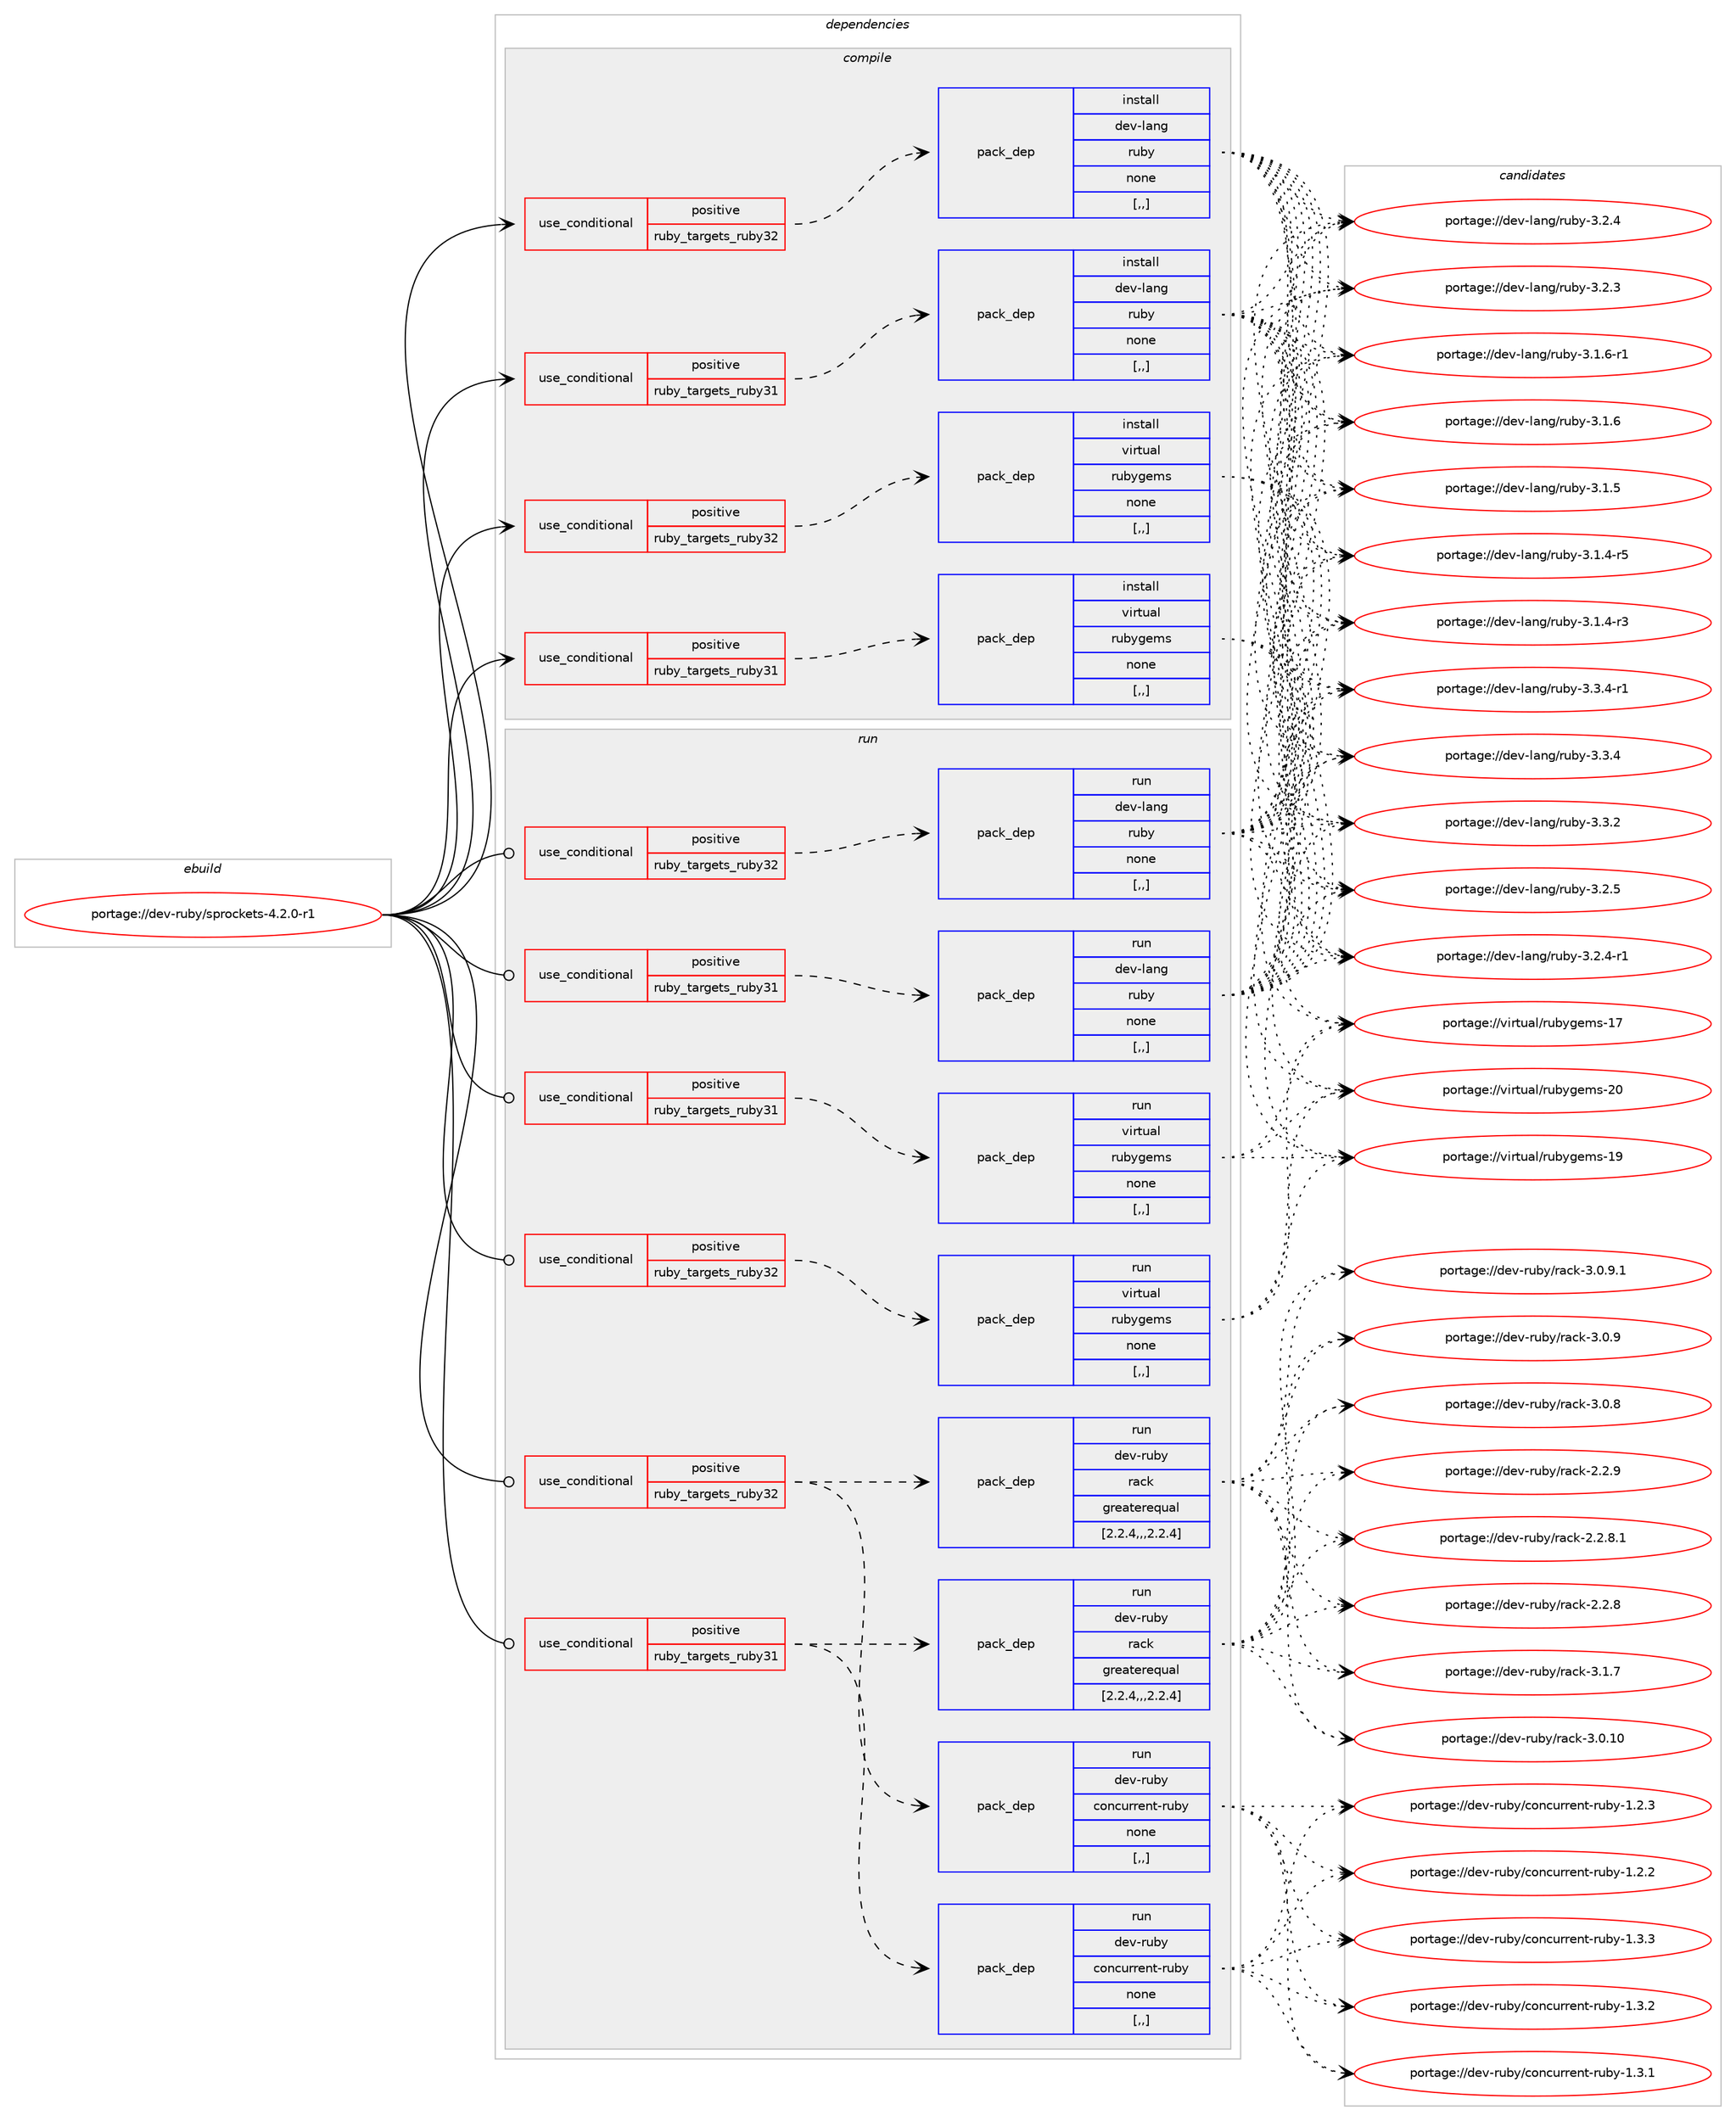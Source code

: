 digraph prolog {

# *************
# Graph options
# *************

newrank=true;
concentrate=true;
compound=true;
graph [rankdir=LR,fontname=Helvetica,fontsize=10,ranksep=1.5];#, ranksep=2.5, nodesep=0.2];
edge  [arrowhead=vee];
node  [fontname=Helvetica,fontsize=10];

# **********
# The ebuild
# **********

subgraph cluster_leftcol {
color=gray;
label=<<i>ebuild</i>>;
id [label="portage://dev-ruby/sprockets-4.2.0-r1", color=red, width=4, href="../dev-ruby/sprockets-4.2.0-r1.svg"];
}

# ****************
# The dependencies
# ****************

subgraph cluster_midcol {
color=gray;
label=<<i>dependencies</i>>;
subgraph cluster_compile {
fillcolor="#eeeeee";
style=filled;
label=<<i>compile</i>>;
subgraph cond56926 {
dependency204009 [label=<<TABLE BORDER="0" CELLBORDER="1" CELLSPACING="0" CELLPADDING="4"><TR><TD ROWSPAN="3" CELLPADDING="10">use_conditional</TD></TR><TR><TD>positive</TD></TR><TR><TD>ruby_targets_ruby31</TD></TR></TABLE>>, shape=none, color=red];
subgraph pack145697 {
dependency204010 [label=<<TABLE BORDER="0" CELLBORDER="1" CELLSPACING="0" CELLPADDING="4" WIDTH="220"><TR><TD ROWSPAN="6" CELLPADDING="30">pack_dep</TD></TR><TR><TD WIDTH="110">install</TD></TR><TR><TD>dev-lang</TD></TR><TR><TD>ruby</TD></TR><TR><TD>none</TD></TR><TR><TD>[,,]</TD></TR></TABLE>>, shape=none, color=blue];
}
dependency204009:e -> dependency204010:w [weight=20,style="dashed",arrowhead="vee"];
}
id:e -> dependency204009:w [weight=20,style="solid",arrowhead="vee"];
subgraph cond56927 {
dependency204011 [label=<<TABLE BORDER="0" CELLBORDER="1" CELLSPACING="0" CELLPADDING="4"><TR><TD ROWSPAN="3" CELLPADDING="10">use_conditional</TD></TR><TR><TD>positive</TD></TR><TR><TD>ruby_targets_ruby31</TD></TR></TABLE>>, shape=none, color=red];
subgraph pack145698 {
dependency204012 [label=<<TABLE BORDER="0" CELLBORDER="1" CELLSPACING="0" CELLPADDING="4" WIDTH="220"><TR><TD ROWSPAN="6" CELLPADDING="30">pack_dep</TD></TR><TR><TD WIDTH="110">install</TD></TR><TR><TD>virtual</TD></TR><TR><TD>rubygems</TD></TR><TR><TD>none</TD></TR><TR><TD>[,,]</TD></TR></TABLE>>, shape=none, color=blue];
}
dependency204011:e -> dependency204012:w [weight=20,style="dashed",arrowhead="vee"];
}
id:e -> dependency204011:w [weight=20,style="solid",arrowhead="vee"];
subgraph cond56928 {
dependency204013 [label=<<TABLE BORDER="0" CELLBORDER="1" CELLSPACING="0" CELLPADDING="4"><TR><TD ROWSPAN="3" CELLPADDING="10">use_conditional</TD></TR><TR><TD>positive</TD></TR><TR><TD>ruby_targets_ruby32</TD></TR></TABLE>>, shape=none, color=red];
subgraph pack145699 {
dependency204014 [label=<<TABLE BORDER="0" CELLBORDER="1" CELLSPACING="0" CELLPADDING="4" WIDTH="220"><TR><TD ROWSPAN="6" CELLPADDING="30">pack_dep</TD></TR><TR><TD WIDTH="110">install</TD></TR><TR><TD>dev-lang</TD></TR><TR><TD>ruby</TD></TR><TR><TD>none</TD></TR><TR><TD>[,,]</TD></TR></TABLE>>, shape=none, color=blue];
}
dependency204013:e -> dependency204014:w [weight=20,style="dashed",arrowhead="vee"];
}
id:e -> dependency204013:w [weight=20,style="solid",arrowhead="vee"];
subgraph cond56929 {
dependency204015 [label=<<TABLE BORDER="0" CELLBORDER="1" CELLSPACING="0" CELLPADDING="4"><TR><TD ROWSPAN="3" CELLPADDING="10">use_conditional</TD></TR><TR><TD>positive</TD></TR><TR><TD>ruby_targets_ruby32</TD></TR></TABLE>>, shape=none, color=red];
subgraph pack145700 {
dependency204016 [label=<<TABLE BORDER="0" CELLBORDER="1" CELLSPACING="0" CELLPADDING="4" WIDTH="220"><TR><TD ROWSPAN="6" CELLPADDING="30">pack_dep</TD></TR><TR><TD WIDTH="110">install</TD></TR><TR><TD>virtual</TD></TR><TR><TD>rubygems</TD></TR><TR><TD>none</TD></TR><TR><TD>[,,]</TD></TR></TABLE>>, shape=none, color=blue];
}
dependency204015:e -> dependency204016:w [weight=20,style="dashed",arrowhead="vee"];
}
id:e -> dependency204015:w [weight=20,style="solid",arrowhead="vee"];
}
subgraph cluster_compileandrun {
fillcolor="#eeeeee";
style=filled;
label=<<i>compile and run</i>>;
}
subgraph cluster_run {
fillcolor="#eeeeee";
style=filled;
label=<<i>run</i>>;
subgraph cond56930 {
dependency204017 [label=<<TABLE BORDER="0" CELLBORDER="1" CELLSPACING="0" CELLPADDING="4"><TR><TD ROWSPAN="3" CELLPADDING="10">use_conditional</TD></TR><TR><TD>positive</TD></TR><TR><TD>ruby_targets_ruby31</TD></TR></TABLE>>, shape=none, color=red];
subgraph pack145701 {
dependency204018 [label=<<TABLE BORDER="0" CELLBORDER="1" CELLSPACING="0" CELLPADDING="4" WIDTH="220"><TR><TD ROWSPAN="6" CELLPADDING="30">pack_dep</TD></TR><TR><TD WIDTH="110">run</TD></TR><TR><TD>dev-lang</TD></TR><TR><TD>ruby</TD></TR><TR><TD>none</TD></TR><TR><TD>[,,]</TD></TR></TABLE>>, shape=none, color=blue];
}
dependency204017:e -> dependency204018:w [weight=20,style="dashed",arrowhead="vee"];
}
id:e -> dependency204017:w [weight=20,style="solid",arrowhead="odot"];
subgraph cond56931 {
dependency204019 [label=<<TABLE BORDER="0" CELLBORDER="1" CELLSPACING="0" CELLPADDING="4"><TR><TD ROWSPAN="3" CELLPADDING="10">use_conditional</TD></TR><TR><TD>positive</TD></TR><TR><TD>ruby_targets_ruby31</TD></TR></TABLE>>, shape=none, color=red];
subgraph pack145702 {
dependency204020 [label=<<TABLE BORDER="0" CELLBORDER="1" CELLSPACING="0" CELLPADDING="4" WIDTH="220"><TR><TD ROWSPAN="6" CELLPADDING="30">pack_dep</TD></TR><TR><TD WIDTH="110">run</TD></TR><TR><TD>dev-ruby</TD></TR><TR><TD>concurrent-ruby</TD></TR><TR><TD>none</TD></TR><TR><TD>[,,]</TD></TR></TABLE>>, shape=none, color=blue];
}
dependency204019:e -> dependency204020:w [weight=20,style="dashed",arrowhead="vee"];
subgraph pack145703 {
dependency204021 [label=<<TABLE BORDER="0" CELLBORDER="1" CELLSPACING="0" CELLPADDING="4" WIDTH="220"><TR><TD ROWSPAN="6" CELLPADDING="30">pack_dep</TD></TR><TR><TD WIDTH="110">run</TD></TR><TR><TD>dev-ruby</TD></TR><TR><TD>rack</TD></TR><TR><TD>greaterequal</TD></TR><TR><TD>[2.2.4,,,2.2.4]</TD></TR></TABLE>>, shape=none, color=blue];
}
dependency204019:e -> dependency204021:w [weight=20,style="dashed",arrowhead="vee"];
}
id:e -> dependency204019:w [weight=20,style="solid",arrowhead="odot"];
subgraph cond56932 {
dependency204022 [label=<<TABLE BORDER="0" CELLBORDER="1" CELLSPACING="0" CELLPADDING="4"><TR><TD ROWSPAN="3" CELLPADDING="10">use_conditional</TD></TR><TR><TD>positive</TD></TR><TR><TD>ruby_targets_ruby31</TD></TR></TABLE>>, shape=none, color=red];
subgraph pack145704 {
dependency204023 [label=<<TABLE BORDER="0" CELLBORDER="1" CELLSPACING="0" CELLPADDING="4" WIDTH="220"><TR><TD ROWSPAN="6" CELLPADDING="30">pack_dep</TD></TR><TR><TD WIDTH="110">run</TD></TR><TR><TD>virtual</TD></TR><TR><TD>rubygems</TD></TR><TR><TD>none</TD></TR><TR><TD>[,,]</TD></TR></TABLE>>, shape=none, color=blue];
}
dependency204022:e -> dependency204023:w [weight=20,style="dashed",arrowhead="vee"];
}
id:e -> dependency204022:w [weight=20,style="solid",arrowhead="odot"];
subgraph cond56933 {
dependency204024 [label=<<TABLE BORDER="0" CELLBORDER="1" CELLSPACING="0" CELLPADDING="4"><TR><TD ROWSPAN="3" CELLPADDING="10">use_conditional</TD></TR><TR><TD>positive</TD></TR><TR><TD>ruby_targets_ruby32</TD></TR></TABLE>>, shape=none, color=red];
subgraph pack145705 {
dependency204025 [label=<<TABLE BORDER="0" CELLBORDER="1" CELLSPACING="0" CELLPADDING="4" WIDTH="220"><TR><TD ROWSPAN="6" CELLPADDING="30">pack_dep</TD></TR><TR><TD WIDTH="110">run</TD></TR><TR><TD>dev-lang</TD></TR><TR><TD>ruby</TD></TR><TR><TD>none</TD></TR><TR><TD>[,,]</TD></TR></TABLE>>, shape=none, color=blue];
}
dependency204024:e -> dependency204025:w [weight=20,style="dashed",arrowhead="vee"];
}
id:e -> dependency204024:w [weight=20,style="solid",arrowhead="odot"];
subgraph cond56934 {
dependency204026 [label=<<TABLE BORDER="0" CELLBORDER="1" CELLSPACING="0" CELLPADDING="4"><TR><TD ROWSPAN="3" CELLPADDING="10">use_conditional</TD></TR><TR><TD>positive</TD></TR><TR><TD>ruby_targets_ruby32</TD></TR></TABLE>>, shape=none, color=red];
subgraph pack145706 {
dependency204027 [label=<<TABLE BORDER="0" CELLBORDER="1" CELLSPACING="0" CELLPADDING="4" WIDTH="220"><TR><TD ROWSPAN="6" CELLPADDING="30">pack_dep</TD></TR><TR><TD WIDTH="110">run</TD></TR><TR><TD>dev-ruby</TD></TR><TR><TD>concurrent-ruby</TD></TR><TR><TD>none</TD></TR><TR><TD>[,,]</TD></TR></TABLE>>, shape=none, color=blue];
}
dependency204026:e -> dependency204027:w [weight=20,style="dashed",arrowhead="vee"];
subgraph pack145707 {
dependency204028 [label=<<TABLE BORDER="0" CELLBORDER="1" CELLSPACING="0" CELLPADDING="4" WIDTH="220"><TR><TD ROWSPAN="6" CELLPADDING="30">pack_dep</TD></TR><TR><TD WIDTH="110">run</TD></TR><TR><TD>dev-ruby</TD></TR><TR><TD>rack</TD></TR><TR><TD>greaterequal</TD></TR><TR><TD>[2.2.4,,,2.2.4]</TD></TR></TABLE>>, shape=none, color=blue];
}
dependency204026:e -> dependency204028:w [weight=20,style="dashed",arrowhead="vee"];
}
id:e -> dependency204026:w [weight=20,style="solid",arrowhead="odot"];
subgraph cond56935 {
dependency204029 [label=<<TABLE BORDER="0" CELLBORDER="1" CELLSPACING="0" CELLPADDING="4"><TR><TD ROWSPAN="3" CELLPADDING="10">use_conditional</TD></TR><TR><TD>positive</TD></TR><TR><TD>ruby_targets_ruby32</TD></TR></TABLE>>, shape=none, color=red];
subgraph pack145708 {
dependency204030 [label=<<TABLE BORDER="0" CELLBORDER="1" CELLSPACING="0" CELLPADDING="4" WIDTH="220"><TR><TD ROWSPAN="6" CELLPADDING="30">pack_dep</TD></TR><TR><TD WIDTH="110">run</TD></TR><TR><TD>virtual</TD></TR><TR><TD>rubygems</TD></TR><TR><TD>none</TD></TR><TR><TD>[,,]</TD></TR></TABLE>>, shape=none, color=blue];
}
dependency204029:e -> dependency204030:w [weight=20,style="dashed",arrowhead="vee"];
}
id:e -> dependency204029:w [weight=20,style="solid",arrowhead="odot"];
}
}

# **************
# The candidates
# **************

subgraph cluster_choices {
rank=same;
color=gray;
label=<<i>candidates</i>>;

subgraph choice145697 {
color=black;
nodesep=1;
choice100101118451089711010347114117981214551465146524511449 [label="portage://dev-lang/ruby-3.3.4-r1", color=red, width=4,href="../dev-lang/ruby-3.3.4-r1.svg"];
choice10010111845108971101034711411798121455146514652 [label="portage://dev-lang/ruby-3.3.4", color=red, width=4,href="../dev-lang/ruby-3.3.4.svg"];
choice10010111845108971101034711411798121455146514650 [label="portage://dev-lang/ruby-3.3.2", color=red, width=4,href="../dev-lang/ruby-3.3.2.svg"];
choice10010111845108971101034711411798121455146504653 [label="portage://dev-lang/ruby-3.2.5", color=red, width=4,href="../dev-lang/ruby-3.2.5.svg"];
choice100101118451089711010347114117981214551465046524511449 [label="portage://dev-lang/ruby-3.2.4-r1", color=red, width=4,href="../dev-lang/ruby-3.2.4-r1.svg"];
choice10010111845108971101034711411798121455146504652 [label="portage://dev-lang/ruby-3.2.4", color=red, width=4,href="../dev-lang/ruby-3.2.4.svg"];
choice10010111845108971101034711411798121455146504651 [label="portage://dev-lang/ruby-3.2.3", color=red, width=4,href="../dev-lang/ruby-3.2.3.svg"];
choice100101118451089711010347114117981214551464946544511449 [label="portage://dev-lang/ruby-3.1.6-r1", color=red, width=4,href="../dev-lang/ruby-3.1.6-r1.svg"];
choice10010111845108971101034711411798121455146494654 [label="portage://dev-lang/ruby-3.1.6", color=red, width=4,href="../dev-lang/ruby-3.1.6.svg"];
choice10010111845108971101034711411798121455146494653 [label="portage://dev-lang/ruby-3.1.5", color=red, width=4,href="../dev-lang/ruby-3.1.5.svg"];
choice100101118451089711010347114117981214551464946524511453 [label="portage://dev-lang/ruby-3.1.4-r5", color=red, width=4,href="../dev-lang/ruby-3.1.4-r5.svg"];
choice100101118451089711010347114117981214551464946524511451 [label="portage://dev-lang/ruby-3.1.4-r3", color=red, width=4,href="../dev-lang/ruby-3.1.4-r3.svg"];
dependency204010:e -> choice100101118451089711010347114117981214551465146524511449:w [style=dotted,weight="100"];
dependency204010:e -> choice10010111845108971101034711411798121455146514652:w [style=dotted,weight="100"];
dependency204010:e -> choice10010111845108971101034711411798121455146514650:w [style=dotted,weight="100"];
dependency204010:e -> choice10010111845108971101034711411798121455146504653:w [style=dotted,weight="100"];
dependency204010:e -> choice100101118451089711010347114117981214551465046524511449:w [style=dotted,weight="100"];
dependency204010:e -> choice10010111845108971101034711411798121455146504652:w [style=dotted,weight="100"];
dependency204010:e -> choice10010111845108971101034711411798121455146504651:w [style=dotted,weight="100"];
dependency204010:e -> choice100101118451089711010347114117981214551464946544511449:w [style=dotted,weight="100"];
dependency204010:e -> choice10010111845108971101034711411798121455146494654:w [style=dotted,weight="100"];
dependency204010:e -> choice10010111845108971101034711411798121455146494653:w [style=dotted,weight="100"];
dependency204010:e -> choice100101118451089711010347114117981214551464946524511453:w [style=dotted,weight="100"];
dependency204010:e -> choice100101118451089711010347114117981214551464946524511451:w [style=dotted,weight="100"];
}
subgraph choice145698 {
color=black;
nodesep=1;
choice118105114116117971084711411798121103101109115455048 [label="portage://virtual/rubygems-20", color=red, width=4,href="../virtual/rubygems-20.svg"];
choice118105114116117971084711411798121103101109115454957 [label="portage://virtual/rubygems-19", color=red, width=4,href="../virtual/rubygems-19.svg"];
choice118105114116117971084711411798121103101109115454955 [label="portage://virtual/rubygems-17", color=red, width=4,href="../virtual/rubygems-17.svg"];
dependency204012:e -> choice118105114116117971084711411798121103101109115455048:w [style=dotted,weight="100"];
dependency204012:e -> choice118105114116117971084711411798121103101109115454957:w [style=dotted,weight="100"];
dependency204012:e -> choice118105114116117971084711411798121103101109115454955:w [style=dotted,weight="100"];
}
subgraph choice145699 {
color=black;
nodesep=1;
choice100101118451089711010347114117981214551465146524511449 [label="portage://dev-lang/ruby-3.3.4-r1", color=red, width=4,href="../dev-lang/ruby-3.3.4-r1.svg"];
choice10010111845108971101034711411798121455146514652 [label="portage://dev-lang/ruby-3.3.4", color=red, width=4,href="../dev-lang/ruby-3.3.4.svg"];
choice10010111845108971101034711411798121455146514650 [label="portage://dev-lang/ruby-3.3.2", color=red, width=4,href="../dev-lang/ruby-3.3.2.svg"];
choice10010111845108971101034711411798121455146504653 [label="portage://dev-lang/ruby-3.2.5", color=red, width=4,href="../dev-lang/ruby-3.2.5.svg"];
choice100101118451089711010347114117981214551465046524511449 [label="portage://dev-lang/ruby-3.2.4-r1", color=red, width=4,href="../dev-lang/ruby-3.2.4-r1.svg"];
choice10010111845108971101034711411798121455146504652 [label="portage://dev-lang/ruby-3.2.4", color=red, width=4,href="../dev-lang/ruby-3.2.4.svg"];
choice10010111845108971101034711411798121455146504651 [label="portage://dev-lang/ruby-3.2.3", color=red, width=4,href="../dev-lang/ruby-3.2.3.svg"];
choice100101118451089711010347114117981214551464946544511449 [label="portage://dev-lang/ruby-3.1.6-r1", color=red, width=4,href="../dev-lang/ruby-3.1.6-r1.svg"];
choice10010111845108971101034711411798121455146494654 [label="portage://dev-lang/ruby-3.1.6", color=red, width=4,href="../dev-lang/ruby-3.1.6.svg"];
choice10010111845108971101034711411798121455146494653 [label="portage://dev-lang/ruby-3.1.5", color=red, width=4,href="../dev-lang/ruby-3.1.5.svg"];
choice100101118451089711010347114117981214551464946524511453 [label="portage://dev-lang/ruby-3.1.4-r5", color=red, width=4,href="../dev-lang/ruby-3.1.4-r5.svg"];
choice100101118451089711010347114117981214551464946524511451 [label="portage://dev-lang/ruby-3.1.4-r3", color=red, width=4,href="../dev-lang/ruby-3.1.4-r3.svg"];
dependency204014:e -> choice100101118451089711010347114117981214551465146524511449:w [style=dotted,weight="100"];
dependency204014:e -> choice10010111845108971101034711411798121455146514652:w [style=dotted,weight="100"];
dependency204014:e -> choice10010111845108971101034711411798121455146514650:w [style=dotted,weight="100"];
dependency204014:e -> choice10010111845108971101034711411798121455146504653:w [style=dotted,weight="100"];
dependency204014:e -> choice100101118451089711010347114117981214551465046524511449:w [style=dotted,weight="100"];
dependency204014:e -> choice10010111845108971101034711411798121455146504652:w [style=dotted,weight="100"];
dependency204014:e -> choice10010111845108971101034711411798121455146504651:w [style=dotted,weight="100"];
dependency204014:e -> choice100101118451089711010347114117981214551464946544511449:w [style=dotted,weight="100"];
dependency204014:e -> choice10010111845108971101034711411798121455146494654:w [style=dotted,weight="100"];
dependency204014:e -> choice10010111845108971101034711411798121455146494653:w [style=dotted,weight="100"];
dependency204014:e -> choice100101118451089711010347114117981214551464946524511453:w [style=dotted,weight="100"];
dependency204014:e -> choice100101118451089711010347114117981214551464946524511451:w [style=dotted,weight="100"];
}
subgraph choice145700 {
color=black;
nodesep=1;
choice118105114116117971084711411798121103101109115455048 [label="portage://virtual/rubygems-20", color=red, width=4,href="../virtual/rubygems-20.svg"];
choice118105114116117971084711411798121103101109115454957 [label="portage://virtual/rubygems-19", color=red, width=4,href="../virtual/rubygems-19.svg"];
choice118105114116117971084711411798121103101109115454955 [label="portage://virtual/rubygems-17", color=red, width=4,href="../virtual/rubygems-17.svg"];
dependency204016:e -> choice118105114116117971084711411798121103101109115455048:w [style=dotted,weight="100"];
dependency204016:e -> choice118105114116117971084711411798121103101109115454957:w [style=dotted,weight="100"];
dependency204016:e -> choice118105114116117971084711411798121103101109115454955:w [style=dotted,weight="100"];
}
subgraph choice145701 {
color=black;
nodesep=1;
choice100101118451089711010347114117981214551465146524511449 [label="portage://dev-lang/ruby-3.3.4-r1", color=red, width=4,href="../dev-lang/ruby-3.3.4-r1.svg"];
choice10010111845108971101034711411798121455146514652 [label="portage://dev-lang/ruby-3.3.4", color=red, width=4,href="../dev-lang/ruby-3.3.4.svg"];
choice10010111845108971101034711411798121455146514650 [label="portage://dev-lang/ruby-3.3.2", color=red, width=4,href="../dev-lang/ruby-3.3.2.svg"];
choice10010111845108971101034711411798121455146504653 [label="portage://dev-lang/ruby-3.2.5", color=red, width=4,href="../dev-lang/ruby-3.2.5.svg"];
choice100101118451089711010347114117981214551465046524511449 [label="portage://dev-lang/ruby-3.2.4-r1", color=red, width=4,href="../dev-lang/ruby-3.2.4-r1.svg"];
choice10010111845108971101034711411798121455146504652 [label="portage://dev-lang/ruby-3.2.4", color=red, width=4,href="../dev-lang/ruby-3.2.4.svg"];
choice10010111845108971101034711411798121455146504651 [label="portage://dev-lang/ruby-3.2.3", color=red, width=4,href="../dev-lang/ruby-3.2.3.svg"];
choice100101118451089711010347114117981214551464946544511449 [label="portage://dev-lang/ruby-3.1.6-r1", color=red, width=4,href="../dev-lang/ruby-3.1.6-r1.svg"];
choice10010111845108971101034711411798121455146494654 [label="portage://dev-lang/ruby-3.1.6", color=red, width=4,href="../dev-lang/ruby-3.1.6.svg"];
choice10010111845108971101034711411798121455146494653 [label="portage://dev-lang/ruby-3.1.5", color=red, width=4,href="../dev-lang/ruby-3.1.5.svg"];
choice100101118451089711010347114117981214551464946524511453 [label="portage://dev-lang/ruby-3.1.4-r5", color=red, width=4,href="../dev-lang/ruby-3.1.4-r5.svg"];
choice100101118451089711010347114117981214551464946524511451 [label="portage://dev-lang/ruby-3.1.4-r3", color=red, width=4,href="../dev-lang/ruby-3.1.4-r3.svg"];
dependency204018:e -> choice100101118451089711010347114117981214551465146524511449:w [style=dotted,weight="100"];
dependency204018:e -> choice10010111845108971101034711411798121455146514652:w [style=dotted,weight="100"];
dependency204018:e -> choice10010111845108971101034711411798121455146514650:w [style=dotted,weight="100"];
dependency204018:e -> choice10010111845108971101034711411798121455146504653:w [style=dotted,weight="100"];
dependency204018:e -> choice100101118451089711010347114117981214551465046524511449:w [style=dotted,weight="100"];
dependency204018:e -> choice10010111845108971101034711411798121455146504652:w [style=dotted,weight="100"];
dependency204018:e -> choice10010111845108971101034711411798121455146504651:w [style=dotted,weight="100"];
dependency204018:e -> choice100101118451089711010347114117981214551464946544511449:w [style=dotted,weight="100"];
dependency204018:e -> choice10010111845108971101034711411798121455146494654:w [style=dotted,weight="100"];
dependency204018:e -> choice10010111845108971101034711411798121455146494653:w [style=dotted,weight="100"];
dependency204018:e -> choice100101118451089711010347114117981214551464946524511453:w [style=dotted,weight="100"];
dependency204018:e -> choice100101118451089711010347114117981214551464946524511451:w [style=dotted,weight="100"];
}
subgraph choice145702 {
color=black;
nodesep=1;
choice10010111845114117981214799111110991171141141011101164511411798121454946514651 [label="portage://dev-ruby/concurrent-ruby-1.3.3", color=red, width=4,href="../dev-ruby/concurrent-ruby-1.3.3.svg"];
choice10010111845114117981214799111110991171141141011101164511411798121454946514650 [label="portage://dev-ruby/concurrent-ruby-1.3.2", color=red, width=4,href="../dev-ruby/concurrent-ruby-1.3.2.svg"];
choice10010111845114117981214799111110991171141141011101164511411798121454946514649 [label="portage://dev-ruby/concurrent-ruby-1.3.1", color=red, width=4,href="../dev-ruby/concurrent-ruby-1.3.1.svg"];
choice10010111845114117981214799111110991171141141011101164511411798121454946504651 [label="portage://dev-ruby/concurrent-ruby-1.2.3", color=red, width=4,href="../dev-ruby/concurrent-ruby-1.2.3.svg"];
choice10010111845114117981214799111110991171141141011101164511411798121454946504650 [label="portage://dev-ruby/concurrent-ruby-1.2.2", color=red, width=4,href="../dev-ruby/concurrent-ruby-1.2.2.svg"];
dependency204020:e -> choice10010111845114117981214799111110991171141141011101164511411798121454946514651:w [style=dotted,weight="100"];
dependency204020:e -> choice10010111845114117981214799111110991171141141011101164511411798121454946514650:w [style=dotted,weight="100"];
dependency204020:e -> choice10010111845114117981214799111110991171141141011101164511411798121454946514649:w [style=dotted,weight="100"];
dependency204020:e -> choice10010111845114117981214799111110991171141141011101164511411798121454946504651:w [style=dotted,weight="100"];
dependency204020:e -> choice10010111845114117981214799111110991171141141011101164511411798121454946504650:w [style=dotted,weight="100"];
}
subgraph choice145703 {
color=black;
nodesep=1;
choice1001011184511411798121471149799107455146494655 [label="portage://dev-ruby/rack-3.1.7", color=red, width=4,href="../dev-ruby/rack-3.1.7.svg"];
choice100101118451141179812147114979910745514648464948 [label="portage://dev-ruby/rack-3.0.10", color=red, width=4,href="../dev-ruby/rack-3.0.10.svg"];
choice10010111845114117981214711497991074551464846574649 [label="portage://dev-ruby/rack-3.0.9.1", color=red, width=4,href="../dev-ruby/rack-3.0.9.1.svg"];
choice1001011184511411798121471149799107455146484657 [label="portage://dev-ruby/rack-3.0.9", color=red, width=4,href="../dev-ruby/rack-3.0.9.svg"];
choice1001011184511411798121471149799107455146484656 [label="portage://dev-ruby/rack-3.0.8", color=red, width=4,href="../dev-ruby/rack-3.0.8.svg"];
choice1001011184511411798121471149799107455046504657 [label="portage://dev-ruby/rack-2.2.9", color=red, width=4,href="../dev-ruby/rack-2.2.9.svg"];
choice10010111845114117981214711497991074550465046564649 [label="portage://dev-ruby/rack-2.2.8.1", color=red, width=4,href="../dev-ruby/rack-2.2.8.1.svg"];
choice1001011184511411798121471149799107455046504656 [label="portage://dev-ruby/rack-2.2.8", color=red, width=4,href="../dev-ruby/rack-2.2.8.svg"];
dependency204021:e -> choice1001011184511411798121471149799107455146494655:w [style=dotted,weight="100"];
dependency204021:e -> choice100101118451141179812147114979910745514648464948:w [style=dotted,weight="100"];
dependency204021:e -> choice10010111845114117981214711497991074551464846574649:w [style=dotted,weight="100"];
dependency204021:e -> choice1001011184511411798121471149799107455146484657:w [style=dotted,weight="100"];
dependency204021:e -> choice1001011184511411798121471149799107455146484656:w [style=dotted,weight="100"];
dependency204021:e -> choice1001011184511411798121471149799107455046504657:w [style=dotted,weight="100"];
dependency204021:e -> choice10010111845114117981214711497991074550465046564649:w [style=dotted,weight="100"];
dependency204021:e -> choice1001011184511411798121471149799107455046504656:w [style=dotted,weight="100"];
}
subgraph choice145704 {
color=black;
nodesep=1;
choice118105114116117971084711411798121103101109115455048 [label="portage://virtual/rubygems-20", color=red, width=4,href="../virtual/rubygems-20.svg"];
choice118105114116117971084711411798121103101109115454957 [label="portage://virtual/rubygems-19", color=red, width=4,href="../virtual/rubygems-19.svg"];
choice118105114116117971084711411798121103101109115454955 [label="portage://virtual/rubygems-17", color=red, width=4,href="../virtual/rubygems-17.svg"];
dependency204023:e -> choice118105114116117971084711411798121103101109115455048:w [style=dotted,weight="100"];
dependency204023:e -> choice118105114116117971084711411798121103101109115454957:w [style=dotted,weight="100"];
dependency204023:e -> choice118105114116117971084711411798121103101109115454955:w [style=dotted,weight="100"];
}
subgraph choice145705 {
color=black;
nodesep=1;
choice100101118451089711010347114117981214551465146524511449 [label="portage://dev-lang/ruby-3.3.4-r1", color=red, width=4,href="../dev-lang/ruby-3.3.4-r1.svg"];
choice10010111845108971101034711411798121455146514652 [label="portage://dev-lang/ruby-3.3.4", color=red, width=4,href="../dev-lang/ruby-3.3.4.svg"];
choice10010111845108971101034711411798121455146514650 [label="portage://dev-lang/ruby-3.3.2", color=red, width=4,href="../dev-lang/ruby-3.3.2.svg"];
choice10010111845108971101034711411798121455146504653 [label="portage://dev-lang/ruby-3.2.5", color=red, width=4,href="../dev-lang/ruby-3.2.5.svg"];
choice100101118451089711010347114117981214551465046524511449 [label="portage://dev-lang/ruby-3.2.4-r1", color=red, width=4,href="../dev-lang/ruby-3.2.4-r1.svg"];
choice10010111845108971101034711411798121455146504652 [label="portage://dev-lang/ruby-3.2.4", color=red, width=4,href="../dev-lang/ruby-3.2.4.svg"];
choice10010111845108971101034711411798121455146504651 [label="portage://dev-lang/ruby-3.2.3", color=red, width=4,href="../dev-lang/ruby-3.2.3.svg"];
choice100101118451089711010347114117981214551464946544511449 [label="portage://dev-lang/ruby-3.1.6-r1", color=red, width=4,href="../dev-lang/ruby-3.1.6-r1.svg"];
choice10010111845108971101034711411798121455146494654 [label="portage://dev-lang/ruby-3.1.6", color=red, width=4,href="../dev-lang/ruby-3.1.6.svg"];
choice10010111845108971101034711411798121455146494653 [label="portage://dev-lang/ruby-3.1.5", color=red, width=4,href="../dev-lang/ruby-3.1.5.svg"];
choice100101118451089711010347114117981214551464946524511453 [label="portage://dev-lang/ruby-3.1.4-r5", color=red, width=4,href="../dev-lang/ruby-3.1.4-r5.svg"];
choice100101118451089711010347114117981214551464946524511451 [label="portage://dev-lang/ruby-3.1.4-r3", color=red, width=4,href="../dev-lang/ruby-3.1.4-r3.svg"];
dependency204025:e -> choice100101118451089711010347114117981214551465146524511449:w [style=dotted,weight="100"];
dependency204025:e -> choice10010111845108971101034711411798121455146514652:w [style=dotted,weight="100"];
dependency204025:e -> choice10010111845108971101034711411798121455146514650:w [style=dotted,weight="100"];
dependency204025:e -> choice10010111845108971101034711411798121455146504653:w [style=dotted,weight="100"];
dependency204025:e -> choice100101118451089711010347114117981214551465046524511449:w [style=dotted,weight="100"];
dependency204025:e -> choice10010111845108971101034711411798121455146504652:w [style=dotted,weight="100"];
dependency204025:e -> choice10010111845108971101034711411798121455146504651:w [style=dotted,weight="100"];
dependency204025:e -> choice100101118451089711010347114117981214551464946544511449:w [style=dotted,weight="100"];
dependency204025:e -> choice10010111845108971101034711411798121455146494654:w [style=dotted,weight="100"];
dependency204025:e -> choice10010111845108971101034711411798121455146494653:w [style=dotted,weight="100"];
dependency204025:e -> choice100101118451089711010347114117981214551464946524511453:w [style=dotted,weight="100"];
dependency204025:e -> choice100101118451089711010347114117981214551464946524511451:w [style=dotted,weight="100"];
}
subgraph choice145706 {
color=black;
nodesep=1;
choice10010111845114117981214799111110991171141141011101164511411798121454946514651 [label="portage://dev-ruby/concurrent-ruby-1.3.3", color=red, width=4,href="../dev-ruby/concurrent-ruby-1.3.3.svg"];
choice10010111845114117981214799111110991171141141011101164511411798121454946514650 [label="portage://dev-ruby/concurrent-ruby-1.3.2", color=red, width=4,href="../dev-ruby/concurrent-ruby-1.3.2.svg"];
choice10010111845114117981214799111110991171141141011101164511411798121454946514649 [label="portage://dev-ruby/concurrent-ruby-1.3.1", color=red, width=4,href="../dev-ruby/concurrent-ruby-1.3.1.svg"];
choice10010111845114117981214799111110991171141141011101164511411798121454946504651 [label="portage://dev-ruby/concurrent-ruby-1.2.3", color=red, width=4,href="../dev-ruby/concurrent-ruby-1.2.3.svg"];
choice10010111845114117981214799111110991171141141011101164511411798121454946504650 [label="portage://dev-ruby/concurrent-ruby-1.2.2", color=red, width=4,href="../dev-ruby/concurrent-ruby-1.2.2.svg"];
dependency204027:e -> choice10010111845114117981214799111110991171141141011101164511411798121454946514651:w [style=dotted,weight="100"];
dependency204027:e -> choice10010111845114117981214799111110991171141141011101164511411798121454946514650:w [style=dotted,weight="100"];
dependency204027:e -> choice10010111845114117981214799111110991171141141011101164511411798121454946514649:w [style=dotted,weight="100"];
dependency204027:e -> choice10010111845114117981214799111110991171141141011101164511411798121454946504651:w [style=dotted,weight="100"];
dependency204027:e -> choice10010111845114117981214799111110991171141141011101164511411798121454946504650:w [style=dotted,weight="100"];
}
subgraph choice145707 {
color=black;
nodesep=1;
choice1001011184511411798121471149799107455146494655 [label="portage://dev-ruby/rack-3.1.7", color=red, width=4,href="../dev-ruby/rack-3.1.7.svg"];
choice100101118451141179812147114979910745514648464948 [label="portage://dev-ruby/rack-3.0.10", color=red, width=4,href="../dev-ruby/rack-3.0.10.svg"];
choice10010111845114117981214711497991074551464846574649 [label="portage://dev-ruby/rack-3.0.9.1", color=red, width=4,href="../dev-ruby/rack-3.0.9.1.svg"];
choice1001011184511411798121471149799107455146484657 [label="portage://dev-ruby/rack-3.0.9", color=red, width=4,href="../dev-ruby/rack-3.0.9.svg"];
choice1001011184511411798121471149799107455146484656 [label="portage://dev-ruby/rack-3.0.8", color=red, width=4,href="../dev-ruby/rack-3.0.8.svg"];
choice1001011184511411798121471149799107455046504657 [label="portage://dev-ruby/rack-2.2.9", color=red, width=4,href="../dev-ruby/rack-2.2.9.svg"];
choice10010111845114117981214711497991074550465046564649 [label="portage://dev-ruby/rack-2.2.8.1", color=red, width=4,href="../dev-ruby/rack-2.2.8.1.svg"];
choice1001011184511411798121471149799107455046504656 [label="portage://dev-ruby/rack-2.2.8", color=red, width=4,href="../dev-ruby/rack-2.2.8.svg"];
dependency204028:e -> choice1001011184511411798121471149799107455146494655:w [style=dotted,weight="100"];
dependency204028:e -> choice100101118451141179812147114979910745514648464948:w [style=dotted,weight="100"];
dependency204028:e -> choice10010111845114117981214711497991074551464846574649:w [style=dotted,weight="100"];
dependency204028:e -> choice1001011184511411798121471149799107455146484657:w [style=dotted,weight="100"];
dependency204028:e -> choice1001011184511411798121471149799107455146484656:w [style=dotted,weight="100"];
dependency204028:e -> choice1001011184511411798121471149799107455046504657:w [style=dotted,weight="100"];
dependency204028:e -> choice10010111845114117981214711497991074550465046564649:w [style=dotted,weight="100"];
dependency204028:e -> choice1001011184511411798121471149799107455046504656:w [style=dotted,weight="100"];
}
subgraph choice145708 {
color=black;
nodesep=1;
choice118105114116117971084711411798121103101109115455048 [label="portage://virtual/rubygems-20", color=red, width=4,href="../virtual/rubygems-20.svg"];
choice118105114116117971084711411798121103101109115454957 [label="portage://virtual/rubygems-19", color=red, width=4,href="../virtual/rubygems-19.svg"];
choice118105114116117971084711411798121103101109115454955 [label="portage://virtual/rubygems-17", color=red, width=4,href="../virtual/rubygems-17.svg"];
dependency204030:e -> choice118105114116117971084711411798121103101109115455048:w [style=dotted,weight="100"];
dependency204030:e -> choice118105114116117971084711411798121103101109115454957:w [style=dotted,weight="100"];
dependency204030:e -> choice118105114116117971084711411798121103101109115454955:w [style=dotted,weight="100"];
}
}

}
